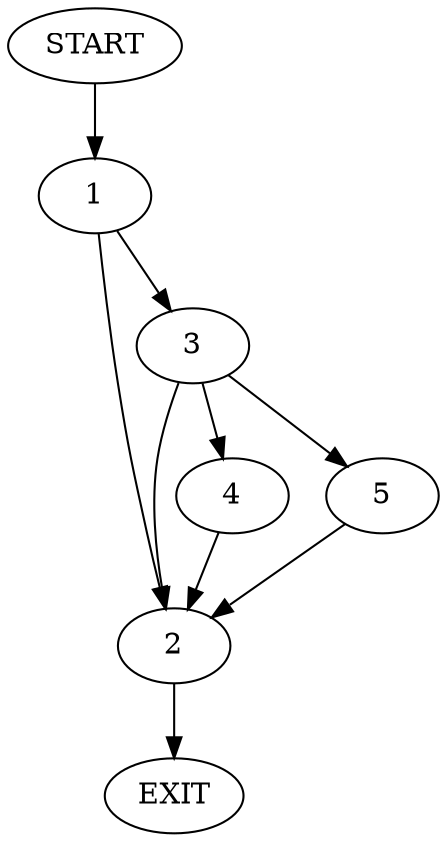 digraph {
0 [label="START"]
6 [label="EXIT"]
0 -> 1
1 -> 2
1 -> 3
2 -> 6
3 -> 2
3 -> 4
3 -> 5
4 -> 2
5 -> 2
}
